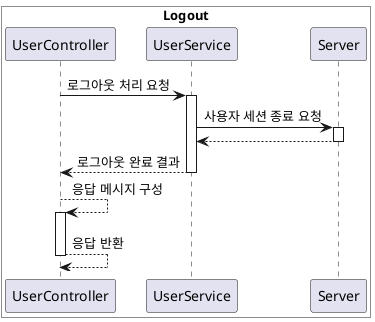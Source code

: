 @startuml
box "Logout" #white

participant "UserController" as controller
participant "UserService" as service
participant "Server" as server

controller -> service : 로그아웃 처리 요청
activate service

service -> server : 사용자 세션 종료 요청
activate server
server --> service
deactivate server

service --> controller : 로그아웃 완료 결과
deactivate service

controller --> controller : 응답 메시지 구성
activate controller
controller --> controller : 응답 반환
deactivate controller

end box
@enduml

